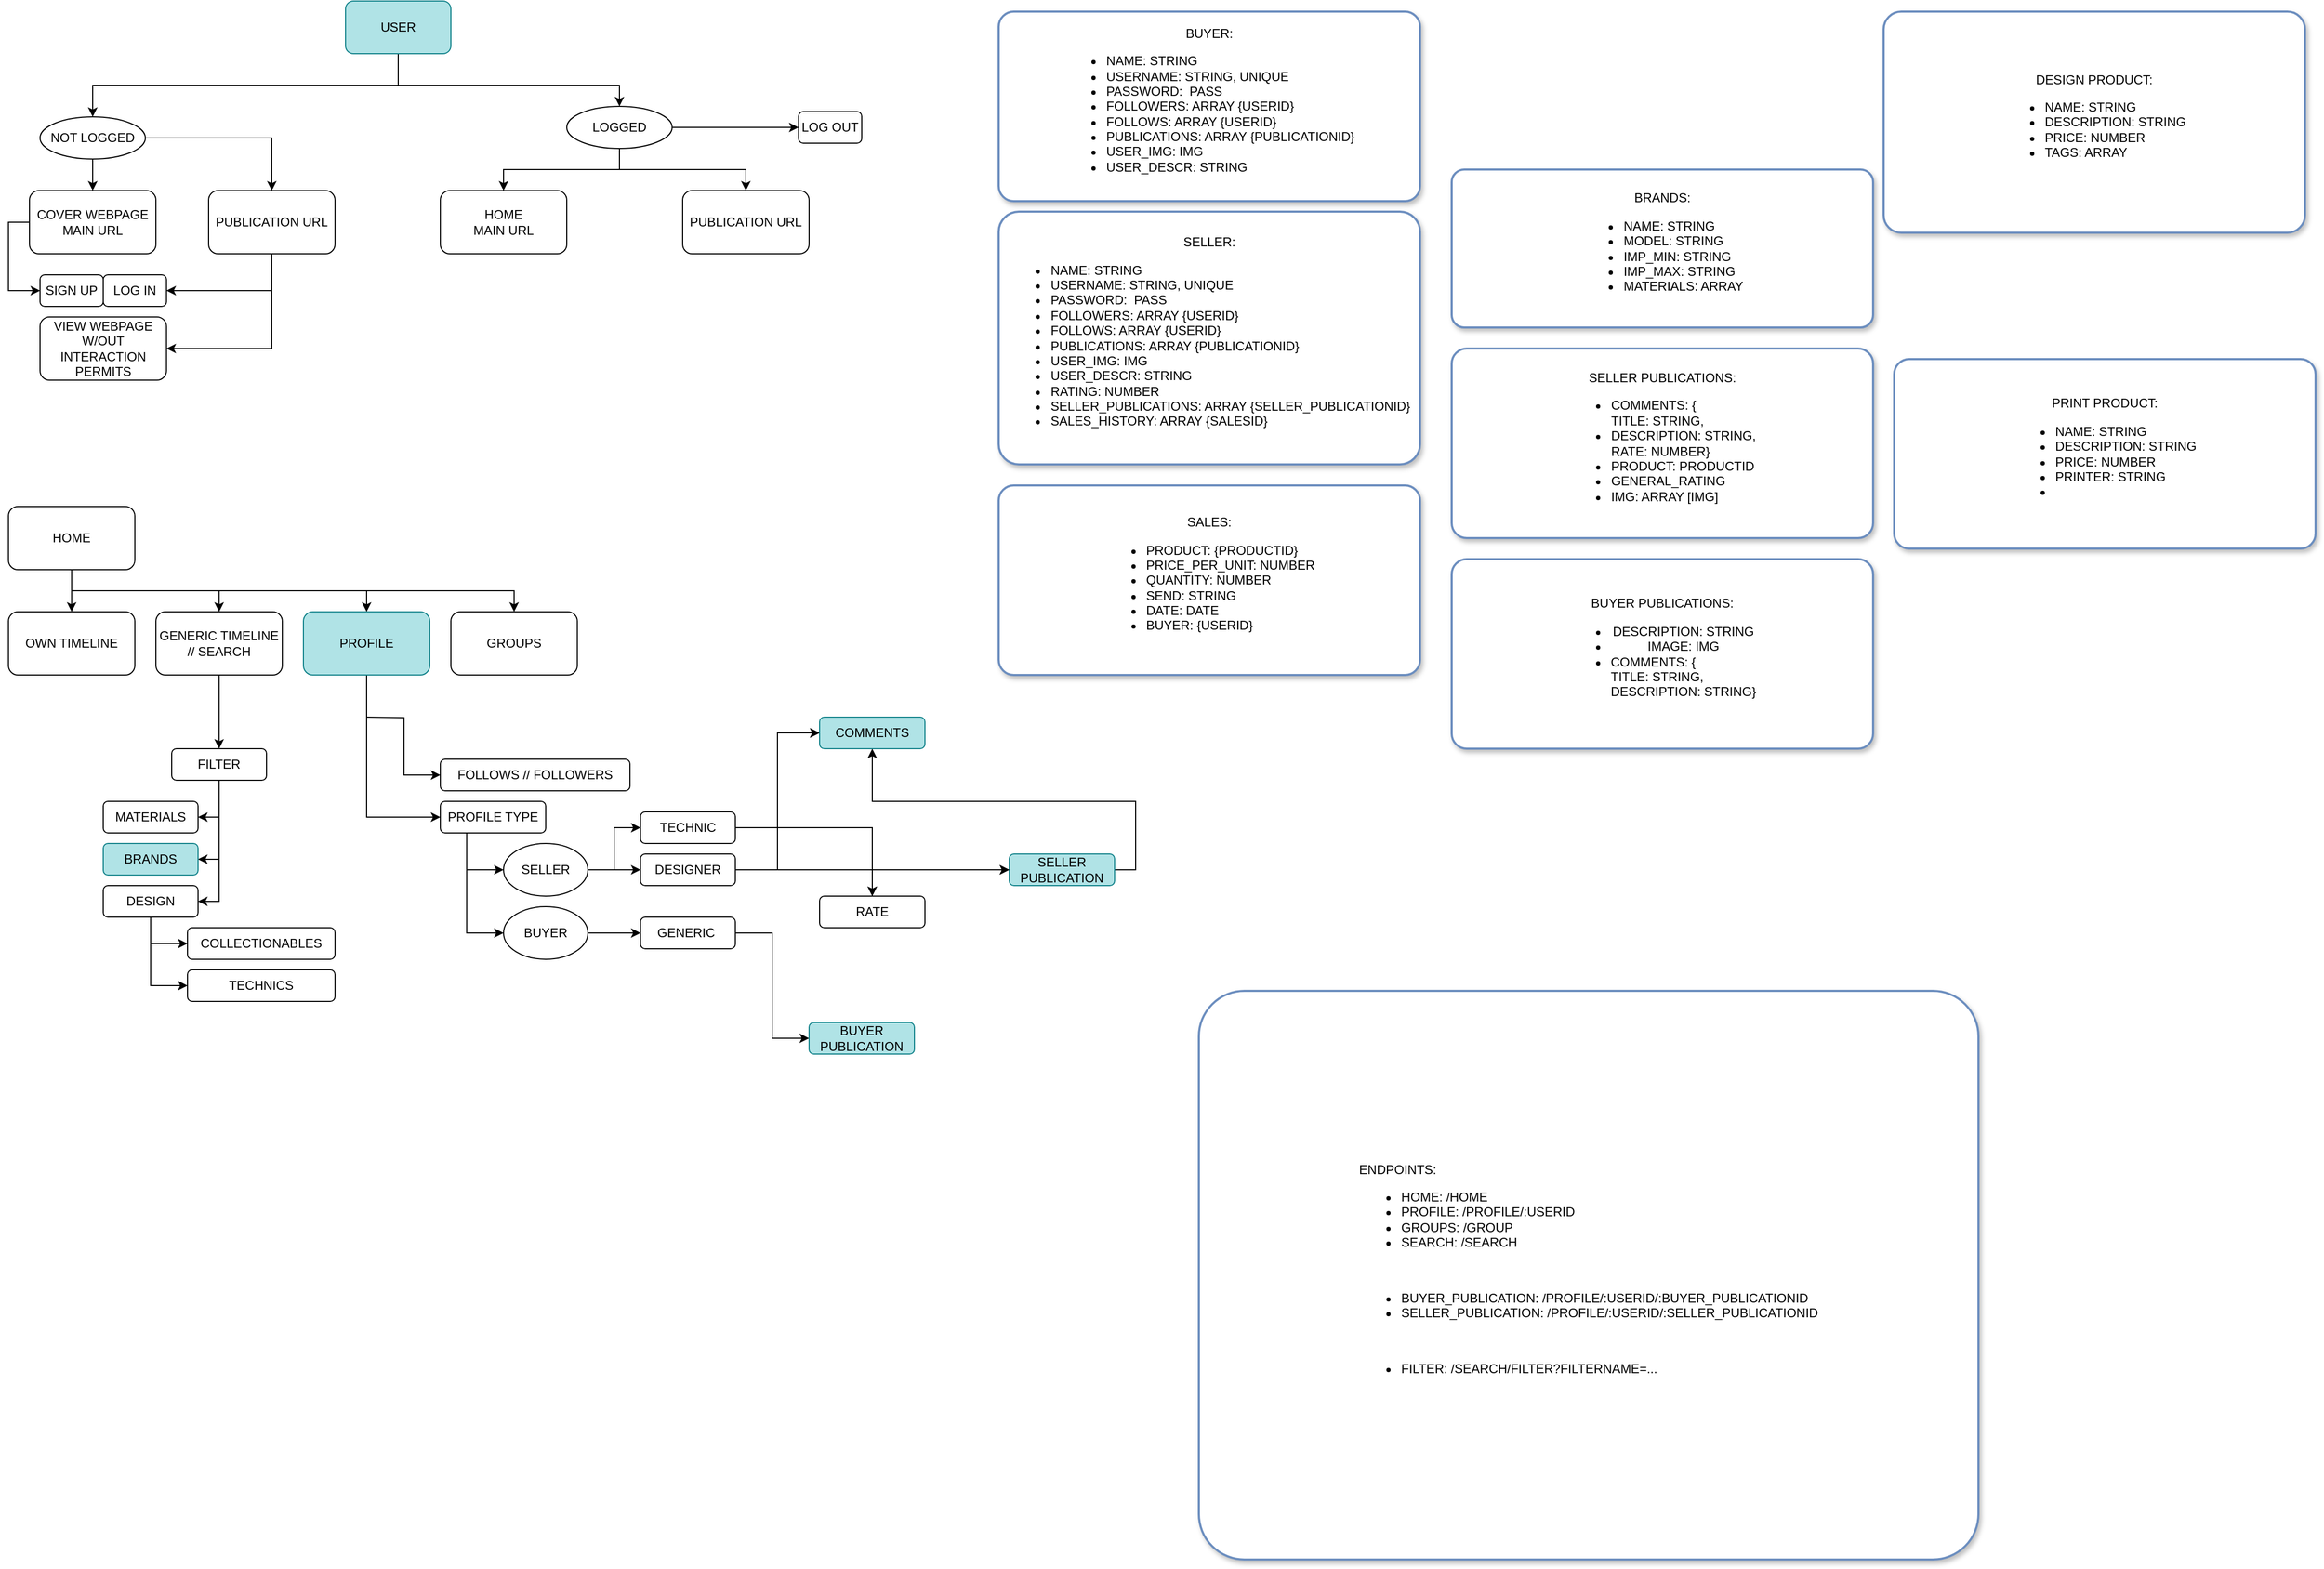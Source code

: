<mxfile version="14.7.4" type="github">
  <diagram id="5ftyGxo99AyewhtqQOWY" name="Page-1">
    <mxGraphModel dx="2779" dy="2199" grid="1" gridSize="10" guides="1" tooltips="1" connect="1" arrows="1" fold="1" page="1" pageScale="1" pageWidth="850" pageHeight="1100" math="0" shadow="0">
      <root>
        <mxCell id="0" />
        <mxCell id="1" parent="0" />
        <mxCell id="QBKHciUDxmCOURVR-8X0-8" style="edgeStyle=orthogonalEdgeStyle;rounded=0;orthogonalLoop=1;jettySize=auto;html=1;exitX=0.5;exitY=1;exitDx=0;exitDy=0;entryX=0.5;entryY=0;entryDx=0;entryDy=0;" edge="1" parent="1" source="QBKHciUDxmCOURVR-8X0-1" target="QBKHciUDxmCOURVR-8X0-6">
          <mxGeometry relative="1" as="geometry" />
        </mxCell>
        <mxCell id="QBKHciUDxmCOURVR-8X0-19" style="edgeStyle=orthogonalEdgeStyle;rounded=0;orthogonalLoop=1;jettySize=auto;html=1;exitX=0.5;exitY=1;exitDx=0;exitDy=0;" edge="1" parent="1" source="QBKHciUDxmCOURVR-8X0-1" target="QBKHciUDxmCOURVR-8X0-18">
          <mxGeometry relative="1" as="geometry">
            <Array as="points">
              <mxPoint x="370" y="-80" />
              <mxPoint x="580" y="-80" />
            </Array>
          </mxGeometry>
        </mxCell>
        <mxCell id="QBKHciUDxmCOURVR-8X0-1" value="USER" style="rounded=1;whiteSpace=wrap;html=1;fillColor=#b0e3e6;strokeColor=#0e8088;" vertex="1" parent="1">
          <mxGeometry x="320" y="-160" width="100" height="50" as="geometry" />
        </mxCell>
        <mxCell id="QBKHciUDxmCOURVR-8X0-16" style="edgeStyle=orthogonalEdgeStyle;rounded=0;orthogonalLoop=1;jettySize=auto;html=1;exitX=0;exitY=0.5;exitDx=0;exitDy=0;entryX=0;entryY=0.5;entryDx=0;entryDy=0;" edge="1" parent="1" source="QBKHciUDxmCOURVR-8X0-2" target="QBKHciUDxmCOURVR-8X0-3">
          <mxGeometry relative="1" as="geometry" />
        </mxCell>
        <mxCell id="QBKHciUDxmCOURVR-8X0-2" value="COVER WEBPAGE&lt;br&gt;MAIN URL" style="rounded=1;whiteSpace=wrap;html=1;" vertex="1" parent="1">
          <mxGeometry x="20" y="20" width="120" height="60" as="geometry" />
        </mxCell>
        <mxCell id="QBKHciUDxmCOURVR-8X0-3" value="SIGN UP" style="rounded=1;whiteSpace=wrap;html=1;" vertex="1" parent="1">
          <mxGeometry x="30" y="100" width="60" height="30" as="geometry" />
        </mxCell>
        <mxCell id="QBKHciUDxmCOURVR-8X0-4" value="LOG IN" style="rounded=1;whiteSpace=wrap;html=1;" vertex="1" parent="1">
          <mxGeometry x="90" y="100" width="60" height="30" as="geometry" />
        </mxCell>
        <mxCell id="QBKHciUDxmCOURVR-8X0-9" style="edgeStyle=orthogonalEdgeStyle;rounded=0;orthogonalLoop=1;jettySize=auto;html=1;exitX=0.5;exitY=1;exitDx=0;exitDy=0;entryX=0.5;entryY=0;entryDx=0;entryDy=0;" edge="1" parent="1" source="QBKHciUDxmCOURVR-8X0-6" target="QBKHciUDxmCOURVR-8X0-2">
          <mxGeometry relative="1" as="geometry" />
        </mxCell>
        <mxCell id="QBKHciUDxmCOURVR-8X0-12" style="edgeStyle=orthogonalEdgeStyle;rounded=0;orthogonalLoop=1;jettySize=auto;html=1;exitX=1;exitY=0.5;exitDx=0;exitDy=0;entryX=0.5;entryY=0;entryDx=0;entryDy=0;" edge="1" parent="1" source="QBKHciUDxmCOURVR-8X0-6" target="QBKHciUDxmCOURVR-8X0-11">
          <mxGeometry relative="1" as="geometry" />
        </mxCell>
        <mxCell id="QBKHciUDxmCOURVR-8X0-6" value="NOT LOGGED" style="ellipse;whiteSpace=wrap;html=1;" vertex="1" parent="1">
          <mxGeometry x="30" y="-50" width="100" height="40" as="geometry" />
        </mxCell>
        <mxCell id="QBKHciUDxmCOURVR-8X0-13" style="edgeStyle=orthogonalEdgeStyle;rounded=0;orthogonalLoop=1;jettySize=auto;html=1;exitX=0.5;exitY=1;exitDx=0;exitDy=0;entryX=1;entryY=0.5;entryDx=0;entryDy=0;" edge="1" parent="1" source="QBKHciUDxmCOURVR-8X0-11" target="QBKHciUDxmCOURVR-8X0-4">
          <mxGeometry relative="1" as="geometry" />
        </mxCell>
        <mxCell id="QBKHciUDxmCOURVR-8X0-17" style="edgeStyle=orthogonalEdgeStyle;rounded=0;orthogonalLoop=1;jettySize=auto;html=1;exitX=0.75;exitY=1;exitDx=0;exitDy=0;entryX=1;entryY=0.5;entryDx=0;entryDy=0;" edge="1" parent="1" source="QBKHciUDxmCOURVR-8X0-11" target="QBKHciUDxmCOURVR-8X0-14">
          <mxGeometry relative="1" as="geometry">
            <Array as="points">
              <mxPoint x="250" y="80" />
              <mxPoint x="250" y="170" />
            </Array>
          </mxGeometry>
        </mxCell>
        <mxCell id="QBKHciUDxmCOURVR-8X0-11" value="PUBLICATION URL" style="rounded=1;whiteSpace=wrap;html=1;" vertex="1" parent="1">
          <mxGeometry x="190" y="20" width="120" height="60" as="geometry" />
        </mxCell>
        <mxCell id="QBKHciUDxmCOURVR-8X0-14" value="VIEW WEBPAGE W/OUT INTERACTION PERMITS" style="rounded=1;whiteSpace=wrap;html=1;" vertex="1" parent="1">
          <mxGeometry x="30" y="140" width="120" height="60" as="geometry" />
        </mxCell>
        <mxCell id="QBKHciUDxmCOURVR-8X0-21" style="edgeStyle=orthogonalEdgeStyle;rounded=0;orthogonalLoop=1;jettySize=auto;html=1;exitX=0.5;exitY=1;exitDx=0;exitDy=0;entryX=0.5;entryY=0;entryDx=0;entryDy=0;" edge="1" parent="1" source="QBKHciUDxmCOURVR-8X0-18" target="QBKHciUDxmCOURVR-8X0-20">
          <mxGeometry relative="1" as="geometry">
            <Array as="points">
              <mxPoint x="580" />
              <mxPoint x="470" />
            </Array>
          </mxGeometry>
        </mxCell>
        <mxCell id="QBKHciUDxmCOURVR-8X0-23" style="edgeStyle=orthogonalEdgeStyle;rounded=0;orthogonalLoop=1;jettySize=auto;html=1;exitX=0.5;exitY=1;exitDx=0;exitDy=0;entryX=0.5;entryY=0;entryDx=0;entryDy=0;" edge="1" parent="1" source="QBKHciUDxmCOURVR-8X0-18" target="QBKHciUDxmCOURVR-8X0-22">
          <mxGeometry relative="1" as="geometry">
            <Array as="points">
              <mxPoint x="580" />
              <mxPoint x="700" />
            </Array>
          </mxGeometry>
        </mxCell>
        <mxCell id="QBKHciUDxmCOURVR-8X0-26" style="edgeStyle=orthogonalEdgeStyle;rounded=0;orthogonalLoop=1;jettySize=auto;html=1;exitX=1;exitY=0.5;exitDx=0;exitDy=0;" edge="1" parent="1" source="QBKHciUDxmCOURVR-8X0-18" target="QBKHciUDxmCOURVR-8X0-24">
          <mxGeometry relative="1" as="geometry" />
        </mxCell>
        <mxCell id="QBKHciUDxmCOURVR-8X0-18" value="LOGGED" style="ellipse;whiteSpace=wrap;html=1;" vertex="1" parent="1">
          <mxGeometry x="530" y="-60" width="100" height="40" as="geometry" />
        </mxCell>
        <mxCell id="QBKHciUDxmCOURVR-8X0-20" value="HOME&lt;br&gt;MAIN URL" style="rounded=1;whiteSpace=wrap;html=1;" vertex="1" parent="1">
          <mxGeometry x="410" y="20" width="120" height="60" as="geometry" />
        </mxCell>
        <mxCell id="QBKHciUDxmCOURVR-8X0-22" value="PUBLICATION URL" style="rounded=1;whiteSpace=wrap;html=1;" vertex="1" parent="1">
          <mxGeometry x="640" y="20" width="120" height="60" as="geometry" />
        </mxCell>
        <mxCell id="QBKHciUDxmCOURVR-8X0-24" value="LOG OUT" style="rounded=1;whiteSpace=wrap;html=1;" vertex="1" parent="1">
          <mxGeometry x="750" y="-55" width="60" height="30" as="geometry" />
        </mxCell>
        <mxCell id="QBKHciUDxmCOURVR-8X0-34" style="edgeStyle=orthogonalEdgeStyle;rounded=0;orthogonalLoop=1;jettySize=auto;html=1;exitX=0.5;exitY=1;exitDx=0;exitDy=0;entryX=0.5;entryY=0;entryDx=0;entryDy=0;" edge="1" parent="1" source="QBKHciUDxmCOURVR-8X0-27" target="QBKHciUDxmCOURVR-8X0-28">
          <mxGeometry relative="1" as="geometry" />
        </mxCell>
        <mxCell id="QBKHciUDxmCOURVR-8X0-35" style="edgeStyle=orthogonalEdgeStyle;rounded=0;orthogonalLoop=1;jettySize=auto;html=1;exitX=0.5;exitY=1;exitDx=0;exitDy=0;entryX=0.5;entryY=0;entryDx=0;entryDy=0;" edge="1" parent="1" source="QBKHciUDxmCOURVR-8X0-27" target="QBKHciUDxmCOURVR-8X0-29">
          <mxGeometry relative="1" as="geometry" />
        </mxCell>
        <mxCell id="QBKHciUDxmCOURVR-8X0-36" style="edgeStyle=orthogonalEdgeStyle;rounded=0;orthogonalLoop=1;jettySize=auto;html=1;exitX=0.5;exitY=1;exitDx=0;exitDy=0;" edge="1" parent="1" source="QBKHciUDxmCOURVR-8X0-27" target="QBKHciUDxmCOURVR-8X0-30">
          <mxGeometry relative="1" as="geometry" />
        </mxCell>
        <mxCell id="QBKHciUDxmCOURVR-8X0-90" style="edgeStyle=orthogonalEdgeStyle;rounded=0;orthogonalLoop=1;jettySize=auto;html=1;exitX=0.5;exitY=1;exitDx=0;exitDy=0;" edge="1" parent="1" source="QBKHciUDxmCOURVR-8X0-27" target="QBKHciUDxmCOURVR-8X0-89">
          <mxGeometry relative="1" as="geometry" />
        </mxCell>
        <mxCell id="QBKHciUDxmCOURVR-8X0-27" value="HOME" style="rounded=1;whiteSpace=wrap;html=1;" vertex="1" parent="1">
          <mxGeometry y="320" width="120" height="60" as="geometry" />
        </mxCell>
        <mxCell id="QBKHciUDxmCOURVR-8X0-28" value="OWN TIMELINE" style="rounded=1;whiteSpace=wrap;html=1;" vertex="1" parent="1">
          <mxGeometry y="420" width="120" height="60" as="geometry" />
        </mxCell>
        <mxCell id="QBKHciUDxmCOURVR-8X0-53" style="edgeStyle=orthogonalEdgeStyle;rounded=0;orthogonalLoop=1;jettySize=auto;html=1;exitX=0.5;exitY=1;exitDx=0;exitDy=0;entryX=0.5;entryY=0;entryDx=0;entryDy=0;" edge="1" parent="1" source="QBKHciUDxmCOURVR-8X0-29" target="QBKHciUDxmCOURVR-8X0-52">
          <mxGeometry relative="1" as="geometry">
            <mxPoint x="200" y="520" as="sourcePoint" />
          </mxGeometry>
        </mxCell>
        <mxCell id="QBKHciUDxmCOURVR-8X0-29" value="GENERIC TIMELINE // SEARCH" style="rounded=1;whiteSpace=wrap;html=1;" vertex="1" parent="1">
          <mxGeometry x="140" y="420" width="120" height="60" as="geometry" />
        </mxCell>
        <mxCell id="QBKHciUDxmCOURVR-8X0-37" style="edgeStyle=orthogonalEdgeStyle;rounded=0;orthogonalLoop=1;jettySize=auto;html=1;exitX=0.5;exitY=1;exitDx=0;exitDy=0;entryX=0;entryY=0.5;entryDx=0;entryDy=0;" edge="1" parent="1" target="QBKHciUDxmCOURVR-8X0-31">
          <mxGeometry relative="1" as="geometry">
            <mxPoint x="340" y="520" as="sourcePoint" />
            <mxPoint x="380" y="535" as="targetPoint" />
          </mxGeometry>
        </mxCell>
        <mxCell id="QBKHciUDxmCOURVR-8X0-40" style="edgeStyle=orthogonalEdgeStyle;rounded=0;orthogonalLoop=1;jettySize=auto;html=1;exitX=0.5;exitY=1;exitDx=0;exitDy=0;entryX=0;entryY=0.5;entryDx=0;entryDy=0;" edge="1" parent="1" source="QBKHciUDxmCOURVR-8X0-30" target="QBKHciUDxmCOURVR-8X0-39">
          <mxGeometry relative="1" as="geometry">
            <mxPoint x="340" y="520" as="sourcePoint" />
          </mxGeometry>
        </mxCell>
        <mxCell id="QBKHciUDxmCOURVR-8X0-30" value="PROFILE" style="rounded=1;whiteSpace=wrap;html=1;fillColor=#b0e3e6;strokeColor=#0e8088;" vertex="1" parent="1">
          <mxGeometry x="280" y="420" width="120" height="60" as="geometry" />
        </mxCell>
        <mxCell id="QBKHciUDxmCOURVR-8X0-31" value="FOLLOWS // FOLLOWERS" style="rounded=1;whiteSpace=wrap;html=1;" vertex="1" parent="1">
          <mxGeometry x="410" y="560" width="180" height="30" as="geometry" />
        </mxCell>
        <mxCell id="QBKHciUDxmCOURVR-8X0-60" style="edgeStyle=orthogonalEdgeStyle;rounded=0;orthogonalLoop=1;jettySize=auto;html=1;exitX=1;exitY=0.5;exitDx=0;exitDy=0;" edge="1" parent="1" source="QBKHciUDxmCOURVR-8X0-33" target="QBKHciUDxmCOURVR-8X0-55">
          <mxGeometry relative="1" as="geometry" />
        </mxCell>
        <mxCell id="QBKHciUDxmCOURVR-8X0-33" value="SELLER PUBLICATION" style="rounded=1;whiteSpace=wrap;html=1;fillColor=#b0e3e6;strokeColor=#0e8088;" vertex="1" parent="1">
          <mxGeometry x="950" y="650" width="100" height="30" as="geometry" />
        </mxCell>
        <mxCell id="QBKHciUDxmCOURVR-8X0-50" style="edgeStyle=orthogonalEdgeStyle;rounded=0;orthogonalLoop=1;jettySize=auto;html=1;exitX=0.25;exitY=1;exitDx=0;exitDy=0;entryX=0;entryY=0.5;entryDx=0;entryDy=0;" edge="1" parent="1" source="QBKHciUDxmCOURVR-8X0-39" target="QBKHciUDxmCOURVR-8X0-45">
          <mxGeometry relative="1" as="geometry" />
        </mxCell>
        <mxCell id="QBKHciUDxmCOURVR-8X0-51" style="edgeStyle=orthogonalEdgeStyle;rounded=0;orthogonalLoop=1;jettySize=auto;html=1;exitX=0.25;exitY=1;exitDx=0;exitDy=0;entryX=0;entryY=0.5;entryDx=0;entryDy=0;" edge="1" parent="1" source="QBKHciUDxmCOURVR-8X0-39" target="QBKHciUDxmCOURVR-8X0-46">
          <mxGeometry relative="1" as="geometry" />
        </mxCell>
        <mxCell id="QBKHciUDxmCOURVR-8X0-39" value="PROFILE TYPE" style="rounded=1;whiteSpace=wrap;html=1;" vertex="1" parent="1">
          <mxGeometry x="410" y="600" width="100" height="30" as="geometry" />
        </mxCell>
        <mxCell id="QBKHciUDxmCOURVR-8X0-57" style="edgeStyle=orthogonalEdgeStyle;rounded=0;orthogonalLoop=1;jettySize=auto;html=1;exitX=1;exitY=0.5;exitDx=0;exitDy=0;entryX=0;entryY=0.5;entryDx=0;entryDy=0;" edge="1" parent="1" source="QBKHciUDxmCOURVR-8X0-42" target="QBKHciUDxmCOURVR-8X0-55">
          <mxGeometry relative="1" as="geometry">
            <mxPoint x="710" y="660" as="targetPoint" />
          </mxGeometry>
        </mxCell>
        <mxCell id="QBKHciUDxmCOURVR-8X0-62" style="edgeStyle=orthogonalEdgeStyle;rounded=0;orthogonalLoop=1;jettySize=auto;html=1;exitX=1;exitY=0.5;exitDx=0;exitDy=0;" edge="1" parent="1" source="QBKHciUDxmCOURVR-8X0-42" target="QBKHciUDxmCOURVR-8X0-61">
          <mxGeometry relative="1" as="geometry" />
        </mxCell>
        <mxCell id="QBKHciUDxmCOURVR-8X0-83" style="edgeStyle=orthogonalEdgeStyle;rounded=0;orthogonalLoop=1;jettySize=auto;html=1;exitX=1;exitY=0.5;exitDx=0;exitDy=0;entryX=0;entryY=0.5;entryDx=0;entryDy=0;" edge="1" parent="1" source="QBKHciUDxmCOURVR-8X0-42" target="QBKHciUDxmCOURVR-8X0-33">
          <mxGeometry relative="1" as="geometry" />
        </mxCell>
        <mxCell id="QBKHciUDxmCOURVR-8X0-42" value="TECHNIC" style="rounded=1;whiteSpace=wrap;html=1;" vertex="1" parent="1">
          <mxGeometry x="600" y="610" width="90" height="30" as="geometry" />
        </mxCell>
        <mxCell id="QBKHciUDxmCOURVR-8X0-56" style="edgeStyle=orthogonalEdgeStyle;rounded=0;orthogonalLoop=1;jettySize=auto;html=1;exitX=1;exitY=0.5;exitDx=0;exitDy=0;entryX=0;entryY=0.5;entryDx=0;entryDy=0;" edge="1" parent="1" source="QBKHciUDxmCOURVR-8X0-43" target="QBKHciUDxmCOURVR-8X0-55">
          <mxGeometry relative="1" as="geometry" />
        </mxCell>
        <mxCell id="QBKHciUDxmCOURVR-8X0-63" style="edgeStyle=orthogonalEdgeStyle;rounded=0;orthogonalLoop=1;jettySize=auto;html=1;exitX=1;exitY=0.5;exitDx=0;exitDy=0;entryX=0.5;entryY=0;entryDx=0;entryDy=0;" edge="1" parent="1" source="QBKHciUDxmCOURVR-8X0-43" target="QBKHciUDxmCOURVR-8X0-61">
          <mxGeometry relative="1" as="geometry" />
        </mxCell>
        <mxCell id="QBKHciUDxmCOURVR-8X0-82" style="edgeStyle=orthogonalEdgeStyle;rounded=0;orthogonalLoop=1;jettySize=auto;html=1;exitX=1;exitY=0.5;exitDx=0;exitDy=0;entryX=0;entryY=0.5;entryDx=0;entryDy=0;" edge="1" parent="1" source="QBKHciUDxmCOURVR-8X0-43" target="QBKHciUDxmCOURVR-8X0-33">
          <mxGeometry relative="1" as="geometry" />
        </mxCell>
        <mxCell id="QBKHciUDxmCOURVR-8X0-43" value="DESIGNER" style="rounded=1;whiteSpace=wrap;html=1;" vertex="1" parent="1">
          <mxGeometry x="600" y="650" width="90" height="30" as="geometry" />
        </mxCell>
        <mxCell id="QBKHciUDxmCOURVR-8X0-81" style="edgeStyle=orthogonalEdgeStyle;rounded=0;orthogonalLoop=1;jettySize=auto;html=1;exitX=1;exitY=0.5;exitDx=0;exitDy=0;entryX=0;entryY=0.5;entryDx=0;entryDy=0;" edge="1" parent="1" source="QBKHciUDxmCOURVR-8X0-44" target="QBKHciUDxmCOURVR-8X0-79">
          <mxGeometry relative="1" as="geometry" />
        </mxCell>
        <mxCell id="QBKHciUDxmCOURVR-8X0-44" value="GENERIC&amp;nbsp;" style="rounded=1;whiteSpace=wrap;html=1;" vertex="1" parent="1">
          <mxGeometry x="600" y="710" width="90" height="30" as="geometry" />
        </mxCell>
        <mxCell id="QBKHciUDxmCOURVR-8X0-47" style="edgeStyle=orthogonalEdgeStyle;rounded=0;orthogonalLoop=1;jettySize=auto;html=1;exitX=1;exitY=0.5;exitDx=0;exitDy=0;entryX=0;entryY=0.5;entryDx=0;entryDy=0;" edge="1" parent="1" source="QBKHciUDxmCOURVR-8X0-45" target="QBKHciUDxmCOURVR-8X0-42">
          <mxGeometry relative="1" as="geometry" />
        </mxCell>
        <mxCell id="QBKHciUDxmCOURVR-8X0-48" style="edgeStyle=orthogonalEdgeStyle;rounded=0;orthogonalLoop=1;jettySize=auto;html=1;exitX=1;exitY=0.5;exitDx=0;exitDy=0;" edge="1" parent="1" source="QBKHciUDxmCOURVR-8X0-45" target="QBKHciUDxmCOURVR-8X0-43">
          <mxGeometry relative="1" as="geometry" />
        </mxCell>
        <mxCell id="QBKHciUDxmCOURVR-8X0-45" value="SELLER" style="ellipse;whiteSpace=wrap;html=1;" vertex="1" parent="1">
          <mxGeometry x="470" y="640" width="80" height="50" as="geometry" />
        </mxCell>
        <mxCell id="QBKHciUDxmCOURVR-8X0-49" style="edgeStyle=orthogonalEdgeStyle;rounded=0;orthogonalLoop=1;jettySize=auto;html=1;exitX=1;exitY=0.5;exitDx=0;exitDy=0;" edge="1" parent="1" source="QBKHciUDxmCOURVR-8X0-46" target="QBKHciUDxmCOURVR-8X0-44">
          <mxGeometry relative="1" as="geometry" />
        </mxCell>
        <mxCell id="QBKHciUDxmCOURVR-8X0-46" value="BUYER" style="ellipse;whiteSpace=wrap;html=1;" vertex="1" parent="1">
          <mxGeometry x="470" y="700" width="80" height="50" as="geometry" />
        </mxCell>
        <mxCell id="QBKHciUDxmCOURVR-8X0-67" style="edgeStyle=orthogonalEdgeStyle;rounded=0;orthogonalLoop=1;jettySize=auto;html=1;exitX=0.5;exitY=1;exitDx=0;exitDy=0;entryX=1;entryY=0.5;entryDx=0;entryDy=0;" edge="1" parent="1" source="QBKHciUDxmCOURVR-8X0-52" target="QBKHciUDxmCOURVR-8X0-58">
          <mxGeometry relative="1" as="geometry" />
        </mxCell>
        <mxCell id="QBKHciUDxmCOURVR-8X0-68" style="edgeStyle=orthogonalEdgeStyle;rounded=0;orthogonalLoop=1;jettySize=auto;html=1;exitX=0.5;exitY=1;exitDx=0;exitDy=0;entryX=1;entryY=0.5;entryDx=0;entryDy=0;" edge="1" parent="1" source="QBKHciUDxmCOURVR-8X0-52" target="QBKHciUDxmCOURVR-8X0-64">
          <mxGeometry relative="1" as="geometry" />
        </mxCell>
        <mxCell id="QBKHciUDxmCOURVR-8X0-69" style="edgeStyle=orthogonalEdgeStyle;rounded=0;orthogonalLoop=1;jettySize=auto;html=1;exitX=0.5;exitY=1;exitDx=0;exitDy=0;entryX=1;entryY=0.5;entryDx=0;entryDy=0;" edge="1" parent="1" source="QBKHciUDxmCOURVR-8X0-52" target="QBKHciUDxmCOURVR-8X0-54">
          <mxGeometry relative="1" as="geometry" />
        </mxCell>
        <mxCell id="QBKHciUDxmCOURVR-8X0-52" value="FILTER" style="rounded=1;whiteSpace=wrap;html=1;" vertex="1" parent="1">
          <mxGeometry x="155" y="550" width="90" height="30" as="geometry" />
        </mxCell>
        <mxCell id="QBKHciUDxmCOURVR-8X0-72" style="edgeStyle=orthogonalEdgeStyle;rounded=0;orthogonalLoop=1;jettySize=auto;html=1;exitX=0.5;exitY=1;exitDx=0;exitDy=0;entryX=0;entryY=0.5;entryDx=0;entryDy=0;" edge="1" parent="1" source="QBKHciUDxmCOURVR-8X0-54" target="QBKHciUDxmCOURVR-8X0-70">
          <mxGeometry relative="1" as="geometry" />
        </mxCell>
        <mxCell id="QBKHciUDxmCOURVR-8X0-73" style="edgeStyle=orthogonalEdgeStyle;rounded=0;orthogonalLoop=1;jettySize=auto;html=1;exitX=0.5;exitY=1;exitDx=0;exitDy=0;entryX=0;entryY=0.5;entryDx=0;entryDy=0;" edge="1" parent="1" source="QBKHciUDxmCOURVR-8X0-54" target="QBKHciUDxmCOURVR-8X0-71">
          <mxGeometry relative="1" as="geometry" />
        </mxCell>
        <mxCell id="QBKHciUDxmCOURVR-8X0-54" value="DESIGN" style="rounded=1;whiteSpace=wrap;html=1;" vertex="1" parent="1">
          <mxGeometry x="90" y="680" width="90" height="30" as="geometry" />
        </mxCell>
        <mxCell id="QBKHciUDxmCOURVR-8X0-55" value="COMMENTS" style="rounded=1;whiteSpace=wrap;html=1;fillColor=#b0e3e6;strokeColor=#0e8088;" vertex="1" parent="1">
          <mxGeometry x="770" y="520" width="100" height="30" as="geometry" />
        </mxCell>
        <mxCell id="QBKHciUDxmCOURVR-8X0-58" value="MATERIALS" style="rounded=1;whiteSpace=wrap;html=1;" vertex="1" parent="1">
          <mxGeometry x="90" y="600" width="90" height="30" as="geometry" />
        </mxCell>
        <mxCell id="QBKHciUDxmCOURVR-8X0-61" value="RATE" style="rounded=1;whiteSpace=wrap;html=1;" vertex="1" parent="1">
          <mxGeometry x="770" y="690" width="100" height="30" as="geometry" />
        </mxCell>
        <mxCell id="QBKHciUDxmCOURVR-8X0-64" value="BRANDS" style="rounded=1;whiteSpace=wrap;html=1;fillColor=#b0e3e6;strokeColor=#0e8088;" vertex="1" parent="1">
          <mxGeometry x="90" y="640" width="90" height="30" as="geometry" />
        </mxCell>
        <mxCell id="QBKHciUDxmCOURVR-8X0-70" value="COLLECTIONABLES" style="rounded=1;whiteSpace=wrap;html=1;" vertex="1" parent="1">
          <mxGeometry x="170" y="720" width="140" height="30" as="geometry" />
        </mxCell>
        <mxCell id="QBKHciUDxmCOURVR-8X0-71" value="TECHNICS" style="rounded=1;whiteSpace=wrap;html=1;" vertex="1" parent="1">
          <mxGeometry x="170" y="760" width="140" height="30" as="geometry" />
        </mxCell>
        <mxCell id="QBKHciUDxmCOURVR-8X0-77" value="BUYER:&lt;br&gt;&lt;ul&gt;&lt;li style=&quot;text-align: justify&quot;&gt;NAME: STRING&lt;/li&gt;&lt;li style=&quot;text-align: justify&quot;&gt;USERNAME: STRING, UNIQUE&lt;/li&gt;&lt;li style=&quot;text-align: justify&quot;&gt;PASSWORD:&amp;nbsp; PASS&lt;/li&gt;&lt;li style=&quot;text-align: justify&quot;&gt;FOLLOWERS: ARRAY {USERID}&lt;/li&gt;&lt;li style=&quot;text-align: justify&quot;&gt;FOLLOWS: ARRAY {USERID}&lt;/li&gt;&lt;li style=&quot;text-align: justify&quot;&gt;PUBLICATIONS: ARRAY {PUBLICATIONID}&lt;/li&gt;&lt;li style=&quot;text-align: justify&quot;&gt;USER_IMG: IMG&lt;/li&gt;&lt;li style=&quot;text-align: justify&quot;&gt;USER_DESCR: STRING&lt;/li&gt;&lt;/ul&gt;" style="rounded=1;whiteSpace=wrap;html=1;strokeColor=#6c8ebf;shadow=1;sketch=0;glass=0;align=center;labelBorderColor=none;strokeWidth=2;horizontal=1;arcSize=8;" vertex="1" parent="1">
          <mxGeometry x="940" y="-150" width="400" height="180" as="geometry" />
        </mxCell>
        <mxCell id="QBKHciUDxmCOURVR-8X0-78" value="SELLER:&lt;br&gt;&lt;ul&gt;&lt;li style=&quot;text-align: justify&quot;&gt;NAME: STRING&lt;/li&gt;&lt;li style=&quot;text-align: justify&quot;&gt;USERNAME: STRING, UNIQUE&lt;/li&gt;&lt;li style=&quot;text-align: justify&quot;&gt;PASSWORD:&amp;nbsp; PASS&lt;/li&gt;&lt;li style=&quot;text-align: justify&quot;&gt;FOLLOWERS: ARRAY {USERID}&lt;/li&gt;&lt;li style=&quot;text-align: justify&quot;&gt;FOLLOWS: ARRAY {USERID}&lt;/li&gt;&lt;li style=&quot;text-align: justify&quot;&gt;PUBLICATIONS: ARRAY {PUBLICATIONID}&lt;/li&gt;&lt;li style=&quot;text-align: justify&quot;&gt;USER_IMG: IMG&lt;/li&gt;&lt;li style=&quot;text-align: justify&quot;&gt;USER_DESCR: STRING&lt;/li&gt;&lt;li style=&quot;text-align: justify&quot;&gt;RATING: NUMBER&lt;/li&gt;&lt;li style=&quot;text-align: justify&quot;&gt;SELLER_PUBLICATIONS: ARRAY {SELLER_PUBLICATIONID}&lt;/li&gt;&lt;li style=&quot;text-align: justify&quot;&gt;SALES_HISTORY: ARRAY {SALESID}&lt;/li&gt;&lt;/ul&gt;" style="rounded=1;whiteSpace=wrap;html=1;strokeColor=#6c8ebf;shadow=1;sketch=0;glass=0;align=center;labelBorderColor=none;strokeWidth=2;horizontal=1;arcSize=8;" vertex="1" parent="1">
          <mxGeometry x="940" y="40" width="400" height="240" as="geometry" />
        </mxCell>
        <mxCell id="QBKHciUDxmCOURVR-8X0-79" value="BUYER PUBLICATION" style="rounded=1;whiteSpace=wrap;html=1;fillColor=#b0e3e6;strokeColor=#0e8088;" vertex="1" parent="1">
          <mxGeometry x="760" y="810" width="100" height="30" as="geometry" />
        </mxCell>
        <mxCell id="QBKHciUDxmCOURVR-8X0-84" value="SALES:&lt;br&gt;&lt;ul&gt;&lt;li style=&quot;text-align: justify&quot;&gt;PRODUCT: {PRODUCTID}&lt;/li&gt;&lt;li style=&quot;text-align: justify&quot;&gt;PRICE_PER_UNIT: NUMBER&lt;/li&gt;&lt;li style=&quot;text-align: justify&quot;&gt;QUANTITY: NUMBER&lt;/li&gt;&lt;li style=&quot;text-align: justify&quot;&gt;SEND: STRING&lt;/li&gt;&lt;li style=&quot;text-align: justify&quot;&gt;DATE: DATE&lt;/li&gt;&lt;li style=&quot;text-align: justify&quot;&gt;BUYER: {USERID}&lt;/li&gt;&lt;/ul&gt;" style="rounded=1;whiteSpace=wrap;html=1;strokeColor=#6c8ebf;shadow=1;sketch=0;glass=0;align=center;labelBorderColor=none;strokeWidth=2;horizontal=1;arcSize=8;" vertex="1" parent="1">
          <mxGeometry x="940" y="300" width="400" height="180" as="geometry" />
        </mxCell>
        <mxCell id="QBKHciUDxmCOURVR-8X0-85" value="PRINT PRODUCT:&lt;br&gt;&lt;ul&gt;&lt;li style=&quot;text-align: justify&quot;&gt;NAME: STRING&lt;/li&gt;&lt;li style=&quot;text-align: justify&quot;&gt;DESCRIPTION: STRING&lt;/li&gt;&lt;li style=&quot;text-align: justify&quot;&gt;PRICE: NUMBER&lt;/li&gt;&lt;li style=&quot;text-align: justify&quot;&gt;PRINTER: STRING&lt;/li&gt;&lt;li style=&quot;text-align: justify&quot;&gt;&lt;br&gt;&lt;/li&gt;&lt;/ul&gt;" style="rounded=1;whiteSpace=wrap;html=1;strokeColor=#6c8ebf;shadow=1;sketch=0;glass=0;align=center;labelBorderColor=none;strokeWidth=2;horizontal=1;arcSize=8;" vertex="1" parent="1">
          <mxGeometry x="1790" y="180" width="400" height="180" as="geometry" />
        </mxCell>
        <mxCell id="QBKHciUDxmCOURVR-8X0-86" value="BRANDS:&lt;br&gt;&lt;ul&gt;&lt;li style=&quot;text-align: justify&quot;&gt;NAME: STRING&lt;/li&gt;&lt;li style=&quot;text-align: justify&quot;&gt;MODEL: STRING&lt;/li&gt;&lt;li style=&quot;text-align: justify&quot;&gt;IMP_MIN: STRING&lt;/li&gt;&lt;li style=&quot;text-align: justify&quot;&gt;IMP_MAX: STRING&lt;/li&gt;&lt;li style=&quot;text-align: justify&quot;&gt;MATERIALS: ARRAY&lt;/li&gt;&lt;/ul&gt;" style="rounded=1;whiteSpace=wrap;html=1;strokeColor=#6c8ebf;shadow=1;sketch=0;glass=0;align=center;labelBorderColor=none;strokeWidth=2;horizontal=1;arcSize=8;" vertex="1" parent="1">
          <mxGeometry x="1370" width="400" height="150" as="geometry" />
        </mxCell>
        <mxCell id="QBKHciUDxmCOURVR-8X0-87" value="SELLER PUBLICATIONS:&lt;br&gt;&lt;ul&gt;&lt;li style=&quot;text-align: justify&quot;&gt;COMMENTS: {&lt;br&gt;TITLE: STRING,&lt;/li&gt;&lt;li style=&quot;text-align: justify&quot;&gt;DESCRIPTION: STRING,&lt;br&gt;RATE: NUMBER}&lt;/li&gt;&lt;li style=&quot;text-align: justify&quot;&gt;PRODUCT: PRODUCTID&lt;/li&gt;&lt;li style=&quot;text-align: justify&quot;&gt;GENERAL_RATING&lt;/li&gt;&lt;li style=&quot;text-align: justify&quot;&gt;IMG: ARRAY [IMG]&lt;/li&gt;&lt;/ul&gt;" style="rounded=1;whiteSpace=wrap;html=1;strokeColor=#6c8ebf;shadow=1;sketch=0;glass=0;align=center;labelBorderColor=none;strokeWidth=2;horizontal=1;arcSize=8;" vertex="1" parent="1">
          <mxGeometry x="1370" y="170" width="400" height="180" as="geometry" />
        </mxCell>
        <mxCell id="QBKHciUDxmCOURVR-8X0-88" value="BUYER PUBLICATIONS:&lt;br&gt;&lt;ul&gt;&lt;li&gt;DESCRIPTION: STRING&lt;/li&gt;&lt;li&gt;IMAGE: IMG&lt;/li&gt;&lt;li style=&quot;text-align: justify&quot;&gt;COMMENTS: {&lt;br&gt;TITLE: STRING,&lt;br&gt;DESCRIPTION: STRING}&lt;/li&gt;&lt;/ul&gt;" style="rounded=1;whiteSpace=wrap;html=1;strokeColor=#6c8ebf;shadow=1;sketch=0;glass=0;align=center;labelBorderColor=none;strokeWidth=2;horizontal=1;arcSize=8;" vertex="1" parent="1">
          <mxGeometry x="1370" y="370" width="400" height="180" as="geometry" />
        </mxCell>
        <mxCell id="QBKHciUDxmCOURVR-8X0-89" value="GROUPS" style="rounded=1;whiteSpace=wrap;html=1;" vertex="1" parent="1">
          <mxGeometry x="420" y="420" width="120" height="60" as="geometry" />
        </mxCell>
        <mxCell id="QBKHciUDxmCOURVR-8X0-91" value="DESIGN PRODUCT:&lt;br&gt;&lt;ul&gt;&lt;li style=&quot;text-align: justify&quot;&gt;NAME: STRING&lt;/li&gt;&lt;li style=&quot;text-align: justify&quot;&gt;DESCRIPTION: STRING&lt;/li&gt;&lt;li style=&quot;text-align: justify&quot;&gt;PRICE: NUMBER&lt;/li&gt;&lt;li style=&quot;text-align: justify&quot;&gt;TAGS: ARRAY&lt;/li&gt;&lt;/ul&gt;" style="rounded=1;whiteSpace=wrap;html=1;strokeColor=#6c8ebf;shadow=1;sketch=0;glass=0;align=center;labelBorderColor=none;strokeWidth=2;horizontal=1;arcSize=8;" vertex="1" parent="1">
          <mxGeometry x="1780" y="-150" width="400" height="210" as="geometry" />
        </mxCell>
        <mxCell id="QBKHciUDxmCOURVR-8X0-92" value="&lt;div style=&quot;text-align: justify&quot;&gt;&lt;span&gt;ENDPOINTS:&lt;/span&gt;&lt;/div&gt;&lt;ul&gt;&lt;li style=&quot;text-align: justify&quot;&gt;HOME: /HOME&lt;/li&gt;&lt;li style=&quot;text-align: justify&quot;&gt;PROFILE: /PROFILE/:USERID&lt;/li&gt;&lt;li style=&quot;text-align: justify&quot;&gt;GROUPS: /GROUP&lt;/li&gt;&lt;li style=&quot;text-align: justify&quot;&gt;SEARCH: /SEARCH&lt;/li&gt;&lt;/ul&gt;&lt;div style=&quot;text-align: justify&quot;&gt;&lt;br&gt;&lt;/div&gt;&lt;div style=&quot;text-align: justify&quot;&gt;&lt;ul&gt;&lt;li&gt;BUYER_PUBLICATION: /PROFILE/:USERID/:BUYER_PUBLICATIONID&lt;/li&gt;&lt;li&gt;SELLER_PUBLICATION: /PROFILE/:USERID/:SELLER_PUBLICATIONID&lt;/li&gt;&lt;/ul&gt;&lt;div&gt;&lt;br&gt;&lt;/div&gt;&lt;div&gt;&lt;ul&gt;&lt;li&gt;FILTER: /SEARCH/FILTER?FILTERNAME=...&lt;/li&gt;&lt;/ul&gt;&lt;/div&gt;&lt;/div&gt;" style="rounded=1;whiteSpace=wrap;html=1;strokeColor=#6c8ebf;shadow=1;sketch=0;glass=0;align=center;labelBorderColor=none;strokeWidth=2;horizontal=1;arcSize=8;" vertex="1" parent="1">
          <mxGeometry x="1130" y="780" width="740" height="540" as="geometry" />
        </mxCell>
      </root>
    </mxGraphModel>
  </diagram>
</mxfile>
